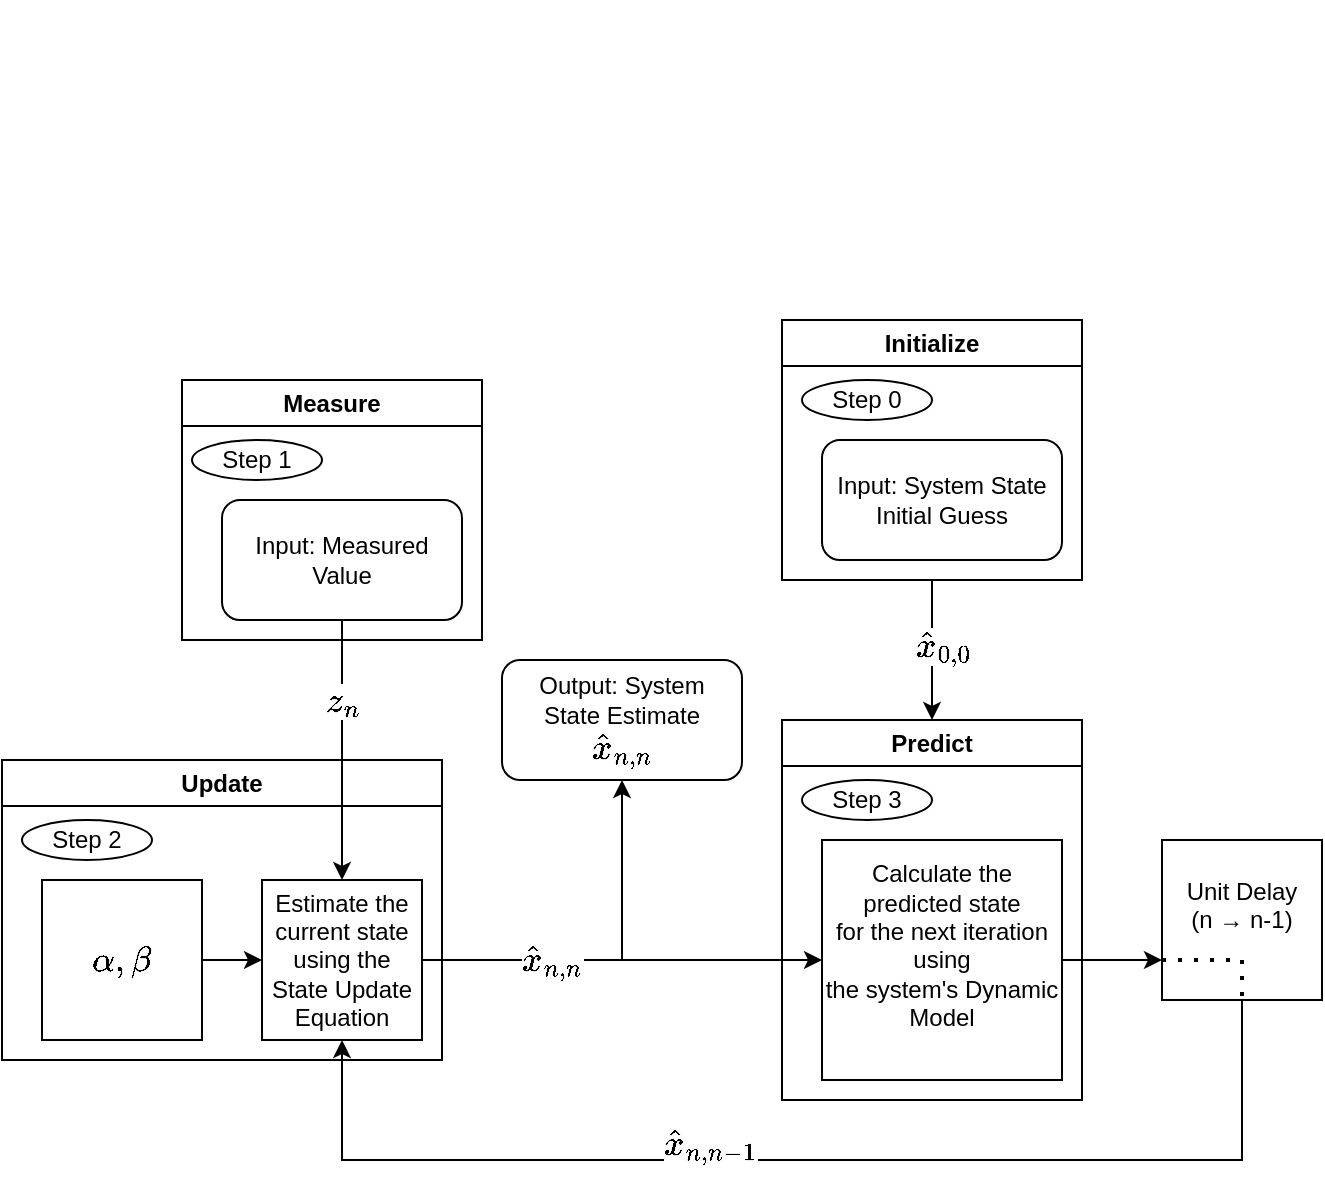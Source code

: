 <mxfile version="24.7.7">
  <diagram name="Page-1" id="5M7yp7-hpiBNghgPRTop">
    <mxGraphModel dx="943" dy="545" grid="1" gridSize="10" guides="1" tooltips="1" connect="1" arrows="1" fold="1" page="1" pageScale="1" pageWidth="850" pageHeight="1100" math="1" shadow="0">
      <root>
        <mxCell id="0" />
        <mxCell id="1" parent="0" />
        <mxCell id="EmhOjS3qAjuYPkBUFN73-1" value="Measure" style="swimlane;whiteSpace=wrap;html=1;" parent="1" vertex="1">
          <mxGeometry x="150" y="350" width="150" height="130" as="geometry" />
        </mxCell>
        <mxCell id="EmhOjS3qAjuYPkBUFN73-10" value="Step 1" style="ellipse;whiteSpace=wrap;html=1;" parent="EmhOjS3qAjuYPkBUFN73-1" vertex="1">
          <mxGeometry x="5" y="30" width="65" height="20" as="geometry" />
        </mxCell>
        <mxCell id="EmhOjS3qAjuYPkBUFN73-14" value="Input: Measured Value" style="rounded=1;whiteSpace=wrap;html=1;" parent="EmhOjS3qAjuYPkBUFN73-1" vertex="1">
          <mxGeometry x="20" y="60" width="120" height="60" as="geometry" />
        </mxCell>
        <mxCell id="4ryBvUc0G1Pdewl_bZv0-13" style="edgeStyle=orthogonalEdgeStyle;rounded=0;orthogonalLoop=1;jettySize=auto;html=1;entryX=0.5;entryY=0;entryDx=0;entryDy=0;" edge="1" parent="1" source="EmhOjS3qAjuYPkBUFN73-2" target="EmhOjS3qAjuYPkBUFN73-4">
          <mxGeometry relative="1" as="geometry" />
        </mxCell>
        <mxCell id="4ryBvUc0G1Pdewl_bZv0-14" value="&lt;font style=&quot;font-size: 15px;&quot;&gt;\(\hat{x}_{0,0}\)&lt;/font&gt;" style="edgeLabel;html=1;align=center;verticalAlign=middle;resizable=0;points=[];" vertex="1" connectable="0" parent="4ryBvUc0G1Pdewl_bZv0-13">
          <mxGeometry x="-0.057" y="5" relative="1" as="geometry">
            <mxPoint as="offset" />
          </mxGeometry>
        </mxCell>
        <mxCell id="EmhOjS3qAjuYPkBUFN73-2" value="Initialize" style="swimlane;whiteSpace=wrap;html=1;" parent="1" vertex="1">
          <mxGeometry x="450" y="320" width="150" height="130" as="geometry" />
        </mxCell>
        <mxCell id="EmhOjS3qAjuYPkBUFN73-11" value="Step 0" style="ellipse;whiteSpace=wrap;html=1;" parent="EmhOjS3qAjuYPkBUFN73-2" vertex="1">
          <mxGeometry x="10" y="30" width="65" height="20" as="geometry" />
        </mxCell>
        <mxCell id="EmhOjS3qAjuYPkBUFN73-15" value="Input: System State&lt;br&gt;Initial Guess" style="rounded=1;whiteSpace=wrap;html=1;" parent="EmhOjS3qAjuYPkBUFN73-2" vertex="1">
          <mxGeometry x="20" y="60" width="120" height="60" as="geometry" />
        </mxCell>
        <mxCell id="EmhOjS3qAjuYPkBUFN73-3" value="Update" style="swimlane;whiteSpace=wrap;html=1;" parent="1" vertex="1">
          <mxGeometry x="60" y="540" width="220" height="150" as="geometry" />
        </mxCell>
        <mxCell id="4ryBvUc0G1Pdewl_bZv0-4" value="" style="edgeStyle=orthogonalEdgeStyle;rounded=0;orthogonalLoop=1;jettySize=auto;html=1;" edge="1" parent="EmhOjS3qAjuYPkBUFN73-3" source="EmhOjS3qAjuYPkBUFN73-5" target="EmhOjS3qAjuYPkBUFN73-6">
          <mxGeometry relative="1" as="geometry" />
        </mxCell>
        <mxCell id="EmhOjS3qAjuYPkBUFN73-5" value="&lt;font style=&quot;font-size: 15px;&quot;&gt;\(\alpha, \beta\)&lt;/font&gt;" style="whiteSpace=wrap;html=1;aspect=fixed;" parent="EmhOjS3qAjuYPkBUFN73-3" vertex="1">
          <mxGeometry x="20" y="60" width="80" height="80" as="geometry" />
        </mxCell>
        <mxCell id="EmhOjS3qAjuYPkBUFN73-6" value="Estimate the current state&#xa;using the State Update Equation" style="whiteSpace=wrap;html=1;aspect=fixed;" parent="EmhOjS3qAjuYPkBUFN73-3" vertex="1">
          <mxGeometry x="130" y="60" width="80" height="80" as="geometry" />
        </mxCell>
        <mxCell id="EmhOjS3qAjuYPkBUFN73-12" value="Step 2" style="ellipse;whiteSpace=wrap;html=1;" parent="EmhOjS3qAjuYPkBUFN73-3" vertex="1">
          <mxGeometry x="10" y="30" width="65" height="20" as="geometry" />
        </mxCell>
        <mxCell id="EmhOjS3qAjuYPkBUFN73-4" value="Predict" style="swimlane;whiteSpace=wrap;html=1;" parent="1" vertex="1">
          <mxGeometry x="450" y="520" width="150" height="190" as="geometry" />
        </mxCell>
        <mxCell id="EmhOjS3qAjuYPkBUFN73-9" value="Calculate the predicted state&lt;br&gt;for the next iteration using&lt;br&gt;the system&#39;s Dynamic Model&lt;div&gt;&lt;br/&gt;&lt;/div&gt;" style="whiteSpace=wrap;html=1;aspect=fixed;" parent="EmhOjS3qAjuYPkBUFN73-4" vertex="1">
          <mxGeometry x="20" y="60" width="120" height="120" as="geometry" />
        </mxCell>
        <mxCell id="EmhOjS3qAjuYPkBUFN73-13" value="Step 3" style="ellipse;whiteSpace=wrap;html=1;" parent="EmhOjS3qAjuYPkBUFN73-4" vertex="1">
          <mxGeometry x="10" y="30" width="65" height="20" as="geometry" />
        </mxCell>
        <mxCell id="EmhOjS3qAjuYPkBUFN73-16" value="Output: System&lt;br&gt;State Estimate&lt;div&gt;&lt;font style=&quot;font-size: 15px;&quot;&gt;\(\hat{x}_{n,n}\)&lt;/font&gt;&lt;/div&gt;" style="rounded=1;whiteSpace=wrap;html=1;" parent="1" vertex="1">
          <mxGeometry x="310" y="490" width="120" height="60" as="geometry" />
        </mxCell>
        <mxCell id="EmhOjS3qAjuYPkBUFN73-23" style="edgeStyle=orthogonalEdgeStyle;rounded=0;orthogonalLoop=1;jettySize=auto;html=1;entryX=0.5;entryY=1;entryDx=0;entryDy=0;" parent="1" source="EmhOjS3qAjuYPkBUFN73-21" target="EmhOjS3qAjuYPkBUFN73-6" edge="1">
          <mxGeometry relative="1" as="geometry">
            <Array as="points">
              <mxPoint x="680" y="740" />
              <mxPoint x="230" y="740" />
            </Array>
          </mxGeometry>
        </mxCell>
        <mxCell id="EmhOjS3qAjuYPkBUFN73-25" value="&lt;div&gt;&lt;br&gt;&lt;/div&gt;&lt;div&gt;&lt;br&gt;&lt;/div&gt;" style="edgeLabel;html=1;align=center;verticalAlign=middle;resizable=0;points=[];" parent="EmhOjS3qAjuYPkBUFN73-23" vertex="1" connectable="0">
          <mxGeometry x="0.16" y="5" relative="1" as="geometry">
            <mxPoint as="offset" />
          </mxGeometry>
        </mxCell>
        <mxCell id="4ryBvUc0G1Pdewl_bZv0-11" value="&lt;div style=&quot;font-size: 15px;&quot;&gt;&lt;font style=&quot;font-size: 15px;&quot;&gt;\(\hat{x}_{n,n-1}\)&lt;/font&gt;&lt;/div&gt;&lt;div style=&quot;font-size: 15px;&quot;&gt;&lt;font style=&quot;font-size: 15px;&quot;&gt;&lt;br&gt;&lt;/font&gt;&lt;/div&gt;" style="edgeLabel;html=1;align=center;verticalAlign=middle;resizable=0;points=[];" vertex="1" connectable="0" parent="EmhOjS3qAjuYPkBUFN73-23">
          <mxGeometry x="0.174" y="1" relative="1" as="geometry">
            <mxPoint as="offset" />
          </mxGeometry>
        </mxCell>
        <mxCell id="EmhOjS3qAjuYPkBUFN73-21" value="Unit Delay&lt;br&gt;(n → n-1)&lt;div&gt;&lt;br/&gt;&lt;/div&gt;" style="whiteSpace=wrap;html=1;aspect=fixed;" parent="1" vertex="1">
          <mxGeometry x="640" y="580" width="80" height="80" as="geometry" />
        </mxCell>
        <mxCell id="EmhOjS3qAjuYPkBUFN73-28" value="&lt;div&gt;&lt;br&gt;&lt;/div&gt;&lt;div&gt;&lt;br&gt;&lt;/div&gt;" style="text;html=1;align=center;verticalAlign=middle;whiteSpace=wrap;rounded=0;" parent="1" vertex="1">
          <mxGeometry x="100" y="160" width="60" height="30" as="geometry" />
        </mxCell>
        <mxCell id="EmhOjS3qAjuYPkBUFN73-30" style="edgeStyle=orthogonalEdgeStyle;rounded=0;orthogonalLoop=1;jettySize=auto;html=1;entryX=0.5;entryY=0;entryDx=0;entryDy=0;" parent="1" source="EmhOjS3qAjuYPkBUFN73-14" target="EmhOjS3qAjuYPkBUFN73-6" edge="1">
          <mxGeometry relative="1" as="geometry" />
        </mxCell>
        <mxCell id="4ryBvUc0G1Pdewl_bZv0-5" value="&lt;font style=&quot;font-size: 15px;&quot;&gt;\(z_n\)&lt;/font&gt;" style="edgeLabel;html=1;align=center;verticalAlign=middle;resizable=0;points=[];" vertex="1" connectable="0" parent="EmhOjS3qAjuYPkBUFN73-30">
          <mxGeometry x="-0.386" relative="1" as="geometry">
            <mxPoint as="offset" />
          </mxGeometry>
        </mxCell>
        <mxCell id="4ryBvUc0G1Pdewl_bZv0-8" style="edgeStyle=orthogonalEdgeStyle;rounded=0;orthogonalLoop=1;jettySize=auto;html=1;entryX=0;entryY=0.5;entryDx=0;entryDy=0;" edge="1" parent="1" source="EmhOjS3qAjuYPkBUFN73-6" target="EmhOjS3qAjuYPkBUFN73-9">
          <mxGeometry relative="1" as="geometry" />
        </mxCell>
        <mxCell id="4ryBvUc0G1Pdewl_bZv0-9" value="&lt;font style=&quot;font-size: 15px;&quot;&gt;\(\hat{x}_{n,n}\)&lt;/font&gt;" style="edgeLabel;html=1;align=center;verticalAlign=middle;resizable=0;points=[];" vertex="1" connectable="0" parent="4ryBvUc0G1Pdewl_bZv0-8">
          <mxGeometry x="0.021" y="-4" relative="1" as="geometry">
            <mxPoint x="-37" y="-4" as="offset" />
          </mxGeometry>
        </mxCell>
        <mxCell id="4ryBvUc0G1Pdewl_bZv0-10" value="" style="endArrow=classic;html=1;rounded=0;entryX=0.5;entryY=1;entryDx=0;entryDy=0;" edge="1" parent="1" target="EmhOjS3qAjuYPkBUFN73-16">
          <mxGeometry width="50" height="50" relative="1" as="geometry">
            <mxPoint x="370" y="640" as="sourcePoint" />
            <mxPoint x="380" y="530" as="targetPoint" />
          </mxGeometry>
        </mxCell>
        <mxCell id="4ryBvUc0G1Pdewl_bZv0-12" style="edgeStyle=orthogonalEdgeStyle;rounded=0;orthogonalLoop=1;jettySize=auto;html=1;entryX=0;entryY=0.75;entryDx=0;entryDy=0;exitX=1;exitY=0.5;exitDx=0;exitDy=0;" edge="1" parent="1" source="EmhOjS3qAjuYPkBUFN73-9" target="EmhOjS3qAjuYPkBUFN73-21">
          <mxGeometry relative="1" as="geometry" />
        </mxCell>
        <mxCell id="4ryBvUc0G1Pdewl_bZv0-16" value="" style="endArrow=none;dashed=1;html=1;dashPattern=1 3;strokeWidth=2;rounded=0;exitX=0;exitY=0.75;exitDx=0;exitDy=0;entryX=0.5;entryY=1;entryDx=0;entryDy=0;" edge="1" parent="1" source="EmhOjS3qAjuYPkBUFN73-21" target="EmhOjS3qAjuYPkBUFN73-21">
          <mxGeometry width="50" height="50" relative="1" as="geometry">
            <mxPoint x="710" y="530" as="sourcePoint" />
            <mxPoint x="710" y="660" as="targetPoint" />
            <Array as="points">
              <mxPoint x="680" y="640" />
            </Array>
          </mxGeometry>
        </mxCell>
      </root>
    </mxGraphModel>
  </diagram>
</mxfile>
